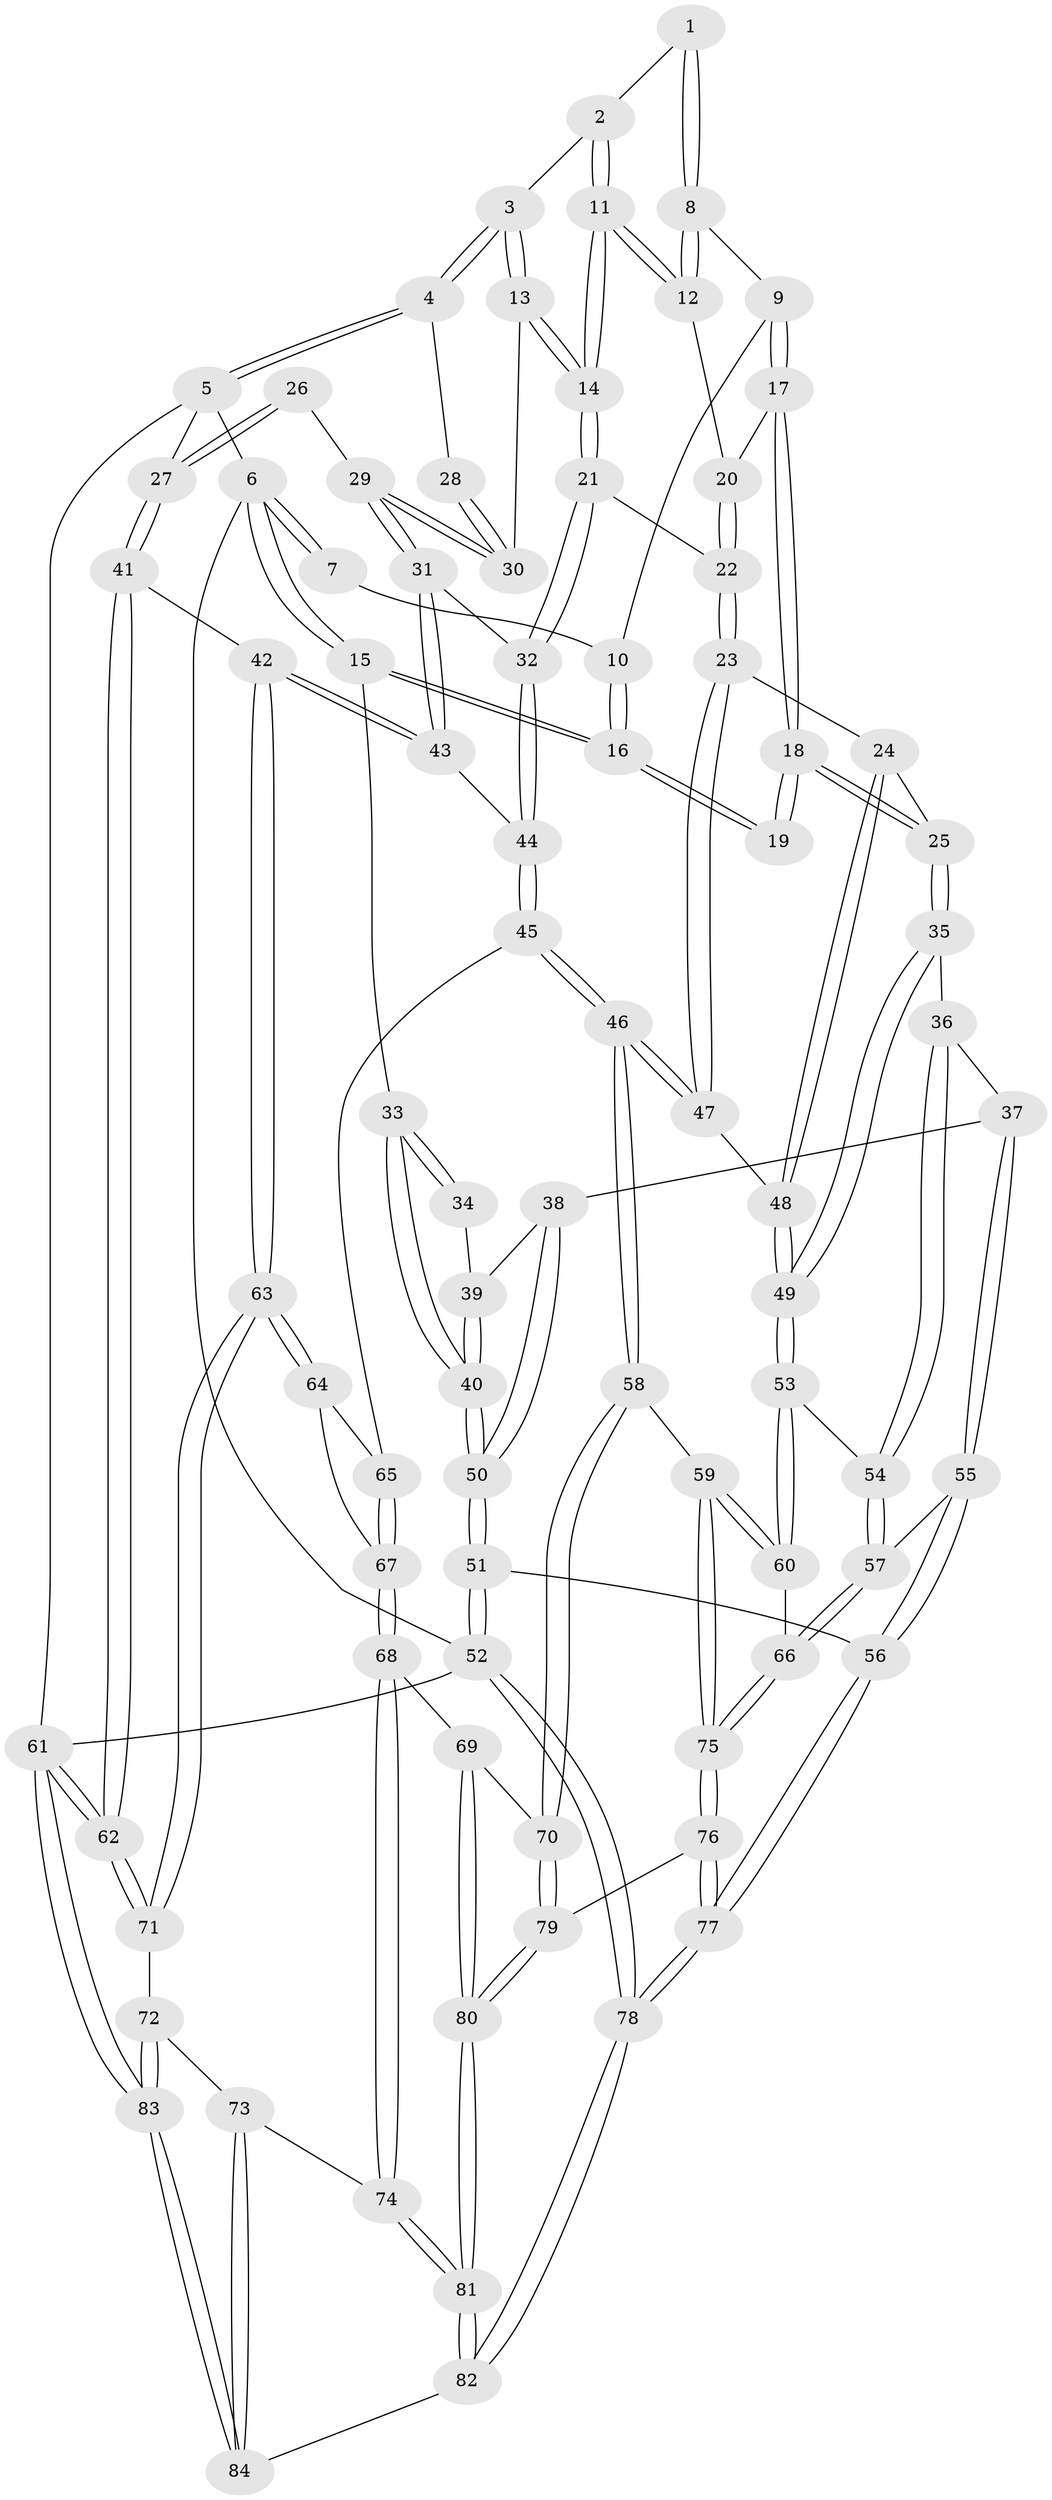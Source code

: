 // coarse degree distribution, {2: 0.13725490196078433, 5: 0.0784313725490196, 3: 0.6078431372549019, 4: 0.1568627450980392, 7: 0.0196078431372549}
// Generated by graph-tools (version 1.1) at 2025/54/03/04/25 22:54:27]
// undirected, 84 vertices, 207 edges
graph export_dot {
  node [color=gray90,style=filled];
  1 [pos="+0.4895628858500022+0"];
  2 [pos="+0.5605690396261295+0"];
  3 [pos="+0.8374259255276627+0"];
  4 [pos="+1+0"];
  5 [pos="+1+0"];
  6 [pos="+0+0"];
  7 [pos="+0.4700072663071872+0"];
  8 [pos="+0.4799271181660326+0.15406563343440047"];
  9 [pos="+0.4226759598192137+0.1486417373229881"];
  10 [pos="+0.36419381373860354+0.09198889023858109"];
  11 [pos="+0.613382313715468+0.1533050806644598"];
  12 [pos="+0.48705554406771323+0.1587356501445783"];
  13 [pos="+0.6707597191981126+0.20466889965005336"];
  14 [pos="+0.6594001670332096+0.20729431544223006"];
  15 [pos="+0+0"];
  16 [pos="+0.2697438877861519+0.13997504565020047"];
  17 [pos="+0.3894540687033878+0.23438917526285463"];
  18 [pos="+0.3220987315662527+0.30535705497108784"];
  19 [pos="+0.2712279730506669+0.2549512425818704"];
  20 [pos="+0.4770683443965523+0.22431122257549263"];
  21 [pos="+0.610174083407587+0.3218926318640009"];
  22 [pos="+0.5273149229770027+0.3341005648883599"];
  23 [pos="+0.45792143957398246+0.37096265338411677"];
  24 [pos="+0.4570761794606108+0.37094443393602744"];
  25 [pos="+0.3421659778856189+0.3532316194309397"];
  26 [pos="+0.9341615954471016+0.2760969916385883"];
  27 [pos="+1+0.3319828258351422"];
  28 [pos="+0.9138908842093724+0.0729529845218073"];
  29 [pos="+0.8471838961993052+0.3273846114956866"];
  30 [pos="+0.7893795256656441+0.19919384531695897"];
  31 [pos="+0.8475538835833816+0.36676618267658734"];
  32 [pos="+0.6128167009761869+0.3259043766836705"];
  33 [pos="+0+0"];
  34 [pos="+0.14421997359159466+0.27408910756070876"];
  35 [pos="+0.32226395175128614+0.3866145114150625"];
  36 [pos="+0.2593803945717878+0.4291360180459262"];
  37 [pos="+0.1687193770009117+0.461125769406258"];
  38 [pos="+0.12268781632893265+0.4407713559816009"];
  39 [pos="+0.11573003935515717+0.33941240849131704"];
  40 [pos="+0+0.28434218797776195"];
  41 [pos="+1+0.48958720706490433"];
  42 [pos="+0.9216196730796505+0.5140946068968298"];
  43 [pos="+0.8873646409936511+0.4942253350534134"];
  44 [pos="+0.6807576785416435+0.5121207239923579"];
  45 [pos="+0.6133333218491515+0.5890270433917842"];
  46 [pos="+0.6124402012140712+0.5895309408891304"];
  47 [pos="+0.5148825564109846+0.5190496838107238"];
  48 [pos="+0.41025669425679895+0.5420369814650604"];
  49 [pos="+0.3763270699928719+0.5599862253719325"];
  50 [pos="+0+0.5530134268149108"];
  51 [pos="+0+0.5741498475573251"];
  52 [pos="+0+1"];
  53 [pos="+0.36347882556451255+0.5930341726536323"];
  54 [pos="+0.3003424928182653+0.606595012658099"];
  55 [pos="+0.20101358174956438+0.6435887357745154"];
  56 [pos="+0.10120612107502515+0.6878337060751153"];
  57 [pos="+0.22199961381828412+0.6478730173253198"];
  58 [pos="+0.5389138058774443+0.7173716342385298"];
  59 [pos="+0.5054478440883177+0.7145915145185924"];
  60 [pos="+0.429497013030052+0.6622186941918305"];
  61 [pos="+1+1"];
  62 [pos="+1+0.7911537932301753"];
  63 [pos="+0.8680113292880186+0.6765035043406867"];
  64 [pos="+0.8303311009555968+0.6779606634201808"];
  65 [pos="+0.7200001046742593+0.6656184745853958"];
  66 [pos="+0.2808474404100649+0.741441439688582"];
  67 [pos="+0.7304042623798025+0.733637582010987"];
  68 [pos="+0.7116033264719598+0.8187447826074212"];
  69 [pos="+0.5745871344913731+0.7881760845880671"];
  70 [pos="+0.5631664718252678+0.7670574762745493"];
  71 [pos="+0.8807753628982975+0.7911084602251526"];
  72 [pos="+0.8456159905748455+0.8422066837720624"];
  73 [pos="+0.8119785272535852+0.8545755523985054"];
  74 [pos="+0.7471312704841175+0.8397651580097355"];
  75 [pos="+0.3131599671507211+0.8360802482184384"];
  76 [pos="+0.31125343241413694+0.8422761796078133"];
  77 [pos="+0.12995758388593287+1"];
  78 [pos="+0.007678619829132895+1"];
  79 [pos="+0.388267298848454+0.8840020554050918"];
  80 [pos="+0.5267565213452262+0.9775948367704279"];
  81 [pos="+0.5477051709006168+1"];
  82 [pos="+0.5476390028328658+1"];
  83 [pos="+1+1"];
  84 [pos="+0.7210786911791286+1"];
  1 -- 2;
  1 -- 8;
  1 -- 8;
  2 -- 3;
  2 -- 11;
  2 -- 11;
  3 -- 4;
  3 -- 4;
  3 -- 13;
  3 -- 13;
  4 -- 5;
  4 -- 5;
  4 -- 28;
  5 -- 6;
  5 -- 27;
  5 -- 61;
  6 -- 7;
  6 -- 7;
  6 -- 15;
  6 -- 15;
  6 -- 52;
  7 -- 10;
  8 -- 9;
  8 -- 12;
  8 -- 12;
  9 -- 10;
  9 -- 17;
  9 -- 17;
  10 -- 16;
  10 -- 16;
  11 -- 12;
  11 -- 12;
  11 -- 14;
  11 -- 14;
  12 -- 20;
  13 -- 14;
  13 -- 14;
  13 -- 30;
  14 -- 21;
  14 -- 21;
  15 -- 16;
  15 -- 16;
  15 -- 33;
  16 -- 19;
  16 -- 19;
  17 -- 18;
  17 -- 18;
  17 -- 20;
  18 -- 19;
  18 -- 19;
  18 -- 25;
  18 -- 25;
  20 -- 22;
  20 -- 22;
  21 -- 22;
  21 -- 32;
  21 -- 32;
  22 -- 23;
  22 -- 23;
  23 -- 24;
  23 -- 47;
  23 -- 47;
  24 -- 25;
  24 -- 48;
  24 -- 48;
  25 -- 35;
  25 -- 35;
  26 -- 27;
  26 -- 27;
  26 -- 29;
  27 -- 41;
  27 -- 41;
  28 -- 30;
  28 -- 30;
  29 -- 30;
  29 -- 30;
  29 -- 31;
  29 -- 31;
  31 -- 32;
  31 -- 43;
  31 -- 43;
  32 -- 44;
  32 -- 44;
  33 -- 34;
  33 -- 34;
  33 -- 40;
  33 -- 40;
  34 -- 39;
  35 -- 36;
  35 -- 49;
  35 -- 49;
  36 -- 37;
  36 -- 54;
  36 -- 54;
  37 -- 38;
  37 -- 55;
  37 -- 55;
  38 -- 39;
  38 -- 50;
  38 -- 50;
  39 -- 40;
  39 -- 40;
  40 -- 50;
  40 -- 50;
  41 -- 42;
  41 -- 62;
  41 -- 62;
  42 -- 43;
  42 -- 43;
  42 -- 63;
  42 -- 63;
  43 -- 44;
  44 -- 45;
  44 -- 45;
  45 -- 46;
  45 -- 46;
  45 -- 65;
  46 -- 47;
  46 -- 47;
  46 -- 58;
  46 -- 58;
  47 -- 48;
  48 -- 49;
  48 -- 49;
  49 -- 53;
  49 -- 53;
  50 -- 51;
  50 -- 51;
  51 -- 52;
  51 -- 52;
  51 -- 56;
  52 -- 78;
  52 -- 78;
  52 -- 61;
  53 -- 54;
  53 -- 60;
  53 -- 60;
  54 -- 57;
  54 -- 57;
  55 -- 56;
  55 -- 56;
  55 -- 57;
  56 -- 77;
  56 -- 77;
  57 -- 66;
  57 -- 66;
  58 -- 59;
  58 -- 70;
  58 -- 70;
  59 -- 60;
  59 -- 60;
  59 -- 75;
  59 -- 75;
  60 -- 66;
  61 -- 62;
  61 -- 62;
  61 -- 83;
  61 -- 83;
  62 -- 71;
  62 -- 71;
  63 -- 64;
  63 -- 64;
  63 -- 71;
  63 -- 71;
  64 -- 65;
  64 -- 67;
  65 -- 67;
  65 -- 67;
  66 -- 75;
  66 -- 75;
  67 -- 68;
  67 -- 68;
  68 -- 69;
  68 -- 74;
  68 -- 74;
  69 -- 70;
  69 -- 80;
  69 -- 80;
  70 -- 79;
  70 -- 79;
  71 -- 72;
  72 -- 73;
  72 -- 83;
  72 -- 83;
  73 -- 74;
  73 -- 84;
  73 -- 84;
  74 -- 81;
  74 -- 81;
  75 -- 76;
  75 -- 76;
  76 -- 77;
  76 -- 77;
  76 -- 79;
  77 -- 78;
  77 -- 78;
  78 -- 82;
  78 -- 82;
  79 -- 80;
  79 -- 80;
  80 -- 81;
  80 -- 81;
  81 -- 82;
  81 -- 82;
  82 -- 84;
  83 -- 84;
  83 -- 84;
}
